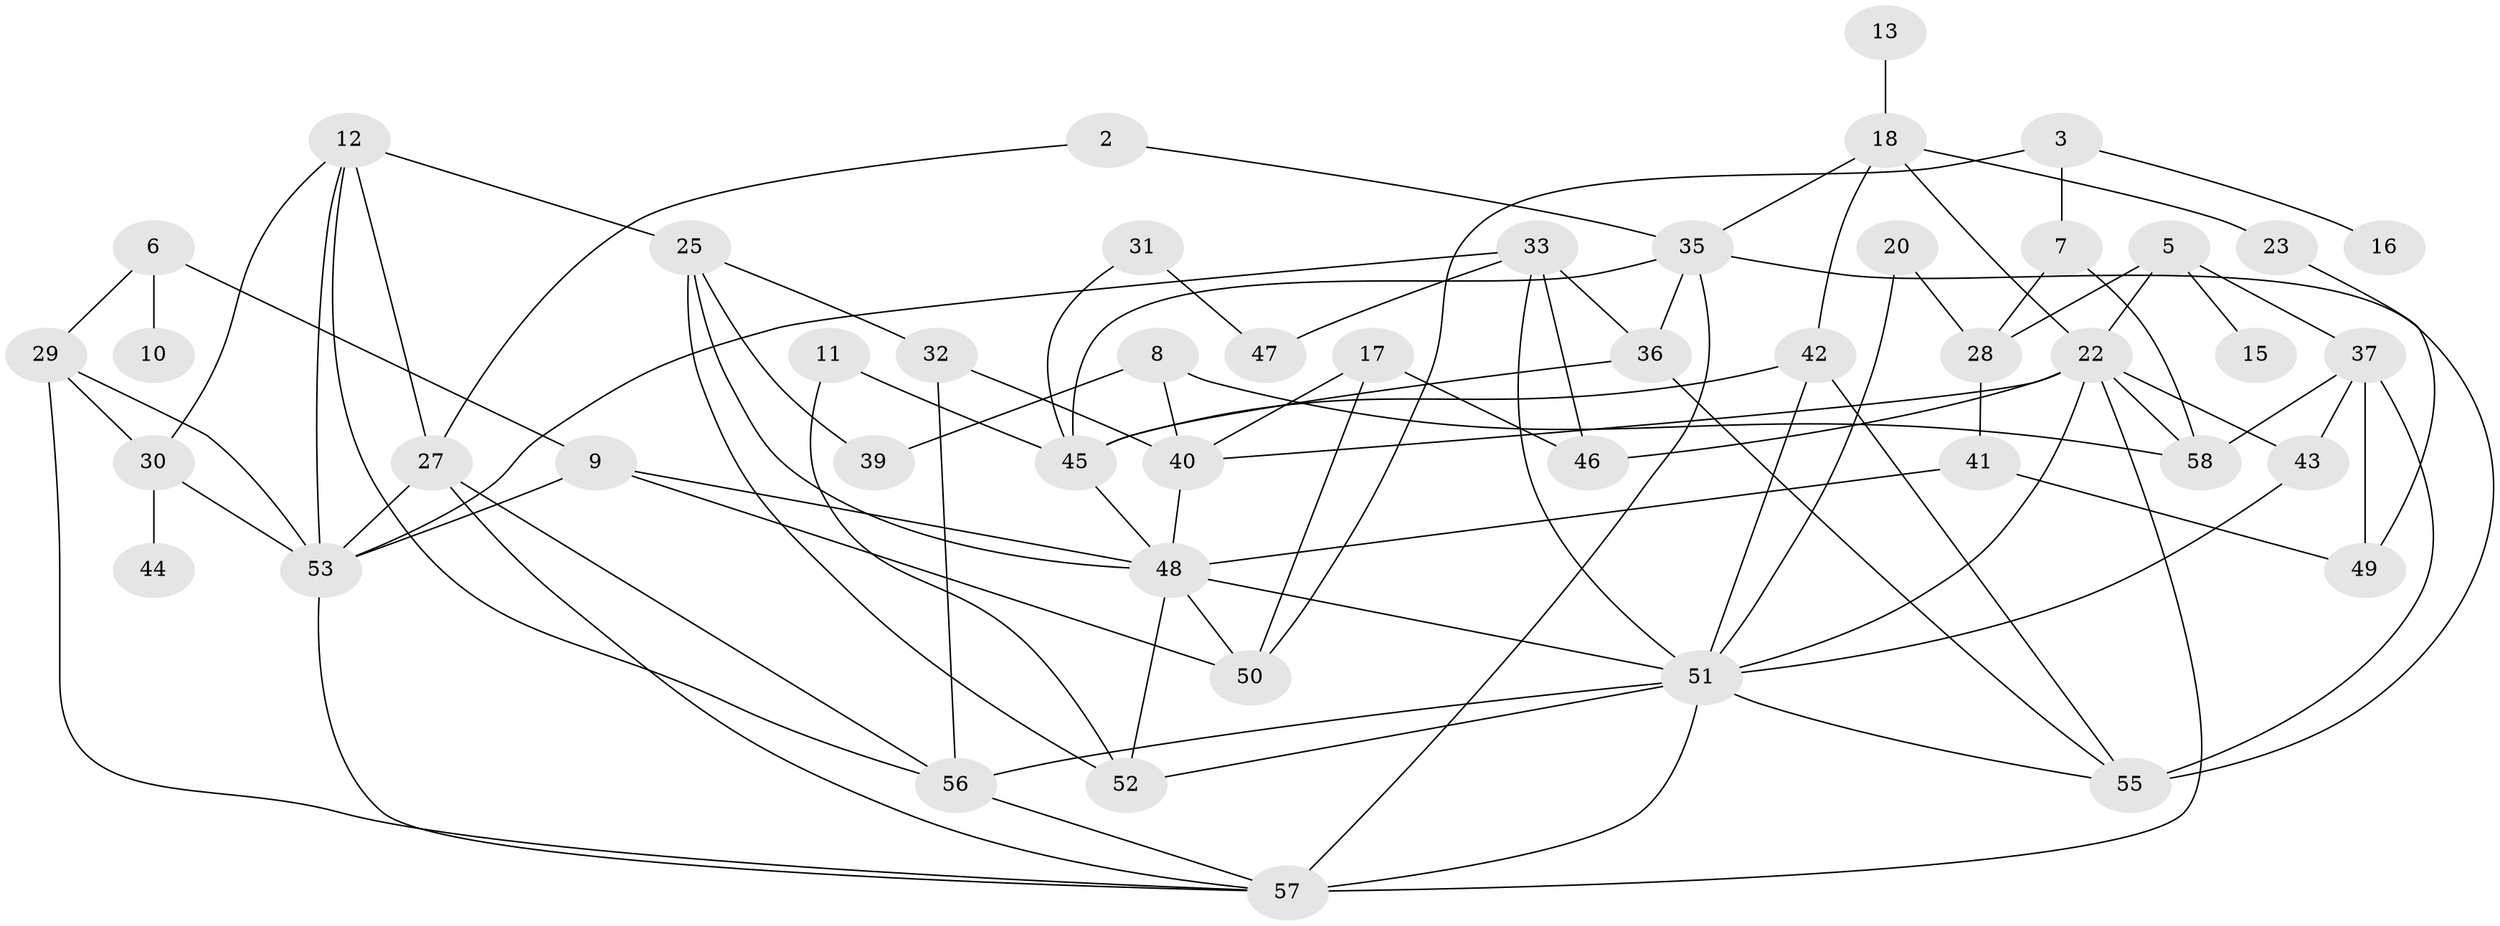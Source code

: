 // original degree distribution, {1: 0.1565217391304348, 2: 0.22608695652173913, 5: 0.06086956521739131, 4: 0.16521739130434782, 3: 0.23478260869565218, 0: 0.08695652173913043, 6: 0.05217391304347826, 7: 0.017391304347826087}
// Generated by graph-tools (version 1.1) at 2025/00/03/09/25 03:00:41]
// undirected, 48 vertices, 93 edges
graph export_dot {
graph [start="1"]
  node [color=gray90,style=filled];
  2;
  3;
  5;
  6;
  7;
  8;
  9;
  10;
  11;
  12;
  13;
  15;
  16;
  17;
  18;
  20;
  22;
  23;
  25;
  27;
  28;
  29;
  30;
  31;
  32;
  33;
  35;
  36;
  37;
  39;
  40;
  41;
  42;
  43;
  44;
  45;
  46;
  47;
  48;
  49;
  50;
  51;
  52;
  53;
  55;
  56;
  57;
  58;
  2 -- 27 [weight=1.0];
  2 -- 35 [weight=1.0];
  3 -- 7 [weight=1.0];
  3 -- 16 [weight=1.0];
  3 -- 50 [weight=1.0];
  5 -- 15 [weight=1.0];
  5 -- 22 [weight=1.0];
  5 -- 28 [weight=1.0];
  5 -- 37 [weight=1.0];
  6 -- 9 [weight=1.0];
  6 -- 10 [weight=1.0];
  6 -- 29 [weight=1.0];
  7 -- 28 [weight=1.0];
  7 -- 58 [weight=1.0];
  8 -- 39 [weight=1.0];
  8 -- 40 [weight=1.0];
  8 -- 58 [weight=1.0];
  9 -- 48 [weight=1.0];
  9 -- 50 [weight=1.0];
  9 -- 53 [weight=1.0];
  11 -- 45 [weight=1.0];
  11 -- 52 [weight=1.0];
  12 -- 25 [weight=1.0];
  12 -- 27 [weight=1.0];
  12 -- 30 [weight=1.0];
  12 -- 53 [weight=1.0];
  12 -- 56 [weight=1.0];
  13 -- 18 [weight=1.0];
  17 -- 40 [weight=1.0];
  17 -- 46 [weight=1.0];
  17 -- 50 [weight=1.0];
  18 -- 22 [weight=1.0];
  18 -- 23 [weight=1.0];
  18 -- 35 [weight=1.0];
  18 -- 42 [weight=1.0];
  20 -- 28 [weight=1.0];
  20 -- 51 [weight=2.0];
  22 -- 40 [weight=1.0];
  22 -- 43 [weight=2.0];
  22 -- 46 [weight=1.0];
  22 -- 51 [weight=1.0];
  22 -- 57 [weight=1.0];
  22 -- 58 [weight=1.0];
  23 -- 49 [weight=1.0];
  25 -- 32 [weight=1.0];
  25 -- 39 [weight=1.0];
  25 -- 48 [weight=1.0];
  25 -- 52 [weight=1.0];
  27 -- 53 [weight=1.0];
  27 -- 56 [weight=1.0];
  27 -- 57 [weight=1.0];
  28 -- 41 [weight=1.0];
  29 -- 30 [weight=1.0];
  29 -- 53 [weight=1.0];
  29 -- 57 [weight=1.0];
  30 -- 44 [weight=1.0];
  30 -- 53 [weight=1.0];
  31 -- 45 [weight=1.0];
  31 -- 47 [weight=1.0];
  32 -- 40 [weight=1.0];
  32 -- 56 [weight=3.0];
  33 -- 36 [weight=1.0];
  33 -- 46 [weight=1.0];
  33 -- 47 [weight=1.0];
  33 -- 51 [weight=1.0];
  33 -- 53 [weight=1.0];
  35 -- 36 [weight=1.0];
  35 -- 45 [weight=1.0];
  35 -- 55 [weight=1.0];
  35 -- 57 [weight=1.0];
  36 -- 45 [weight=1.0];
  36 -- 55 [weight=1.0];
  37 -- 43 [weight=1.0];
  37 -- 49 [weight=1.0];
  37 -- 55 [weight=2.0];
  37 -- 58 [weight=1.0];
  40 -- 48 [weight=1.0];
  41 -- 48 [weight=1.0];
  41 -- 49 [weight=1.0];
  42 -- 45 [weight=1.0];
  42 -- 51 [weight=1.0];
  42 -- 55 [weight=1.0];
  43 -- 51 [weight=1.0];
  45 -- 48 [weight=1.0];
  48 -- 50 [weight=1.0];
  48 -- 51 [weight=1.0];
  48 -- 52 [weight=1.0];
  51 -- 52 [weight=1.0];
  51 -- 55 [weight=1.0];
  51 -- 56 [weight=1.0];
  51 -- 57 [weight=2.0];
  53 -- 57 [weight=1.0];
  56 -- 57 [weight=1.0];
}
